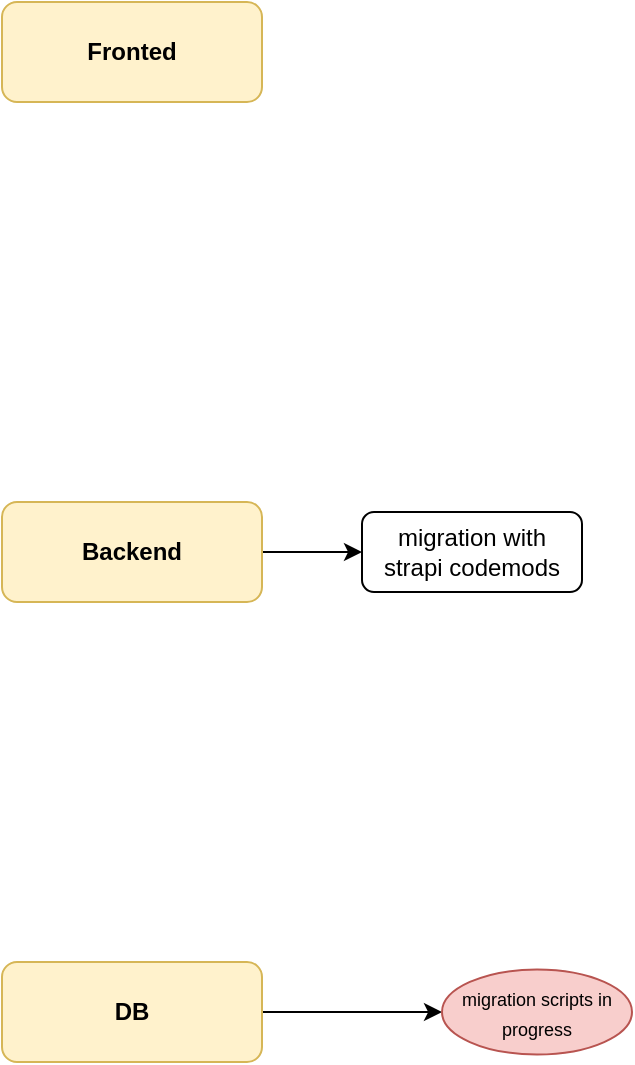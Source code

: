 <mxfile version="17.1.3" type="github">
  <diagram id="J4wC34Yu5fieh8alF0eG" name="Page-1">
    <mxGraphModel dx="1299" dy="836" grid="1" gridSize="10" guides="1" tooltips="1" connect="1" arrows="1" fold="1" page="1" pageScale="1" pageWidth="827" pageHeight="1169" math="0" shadow="0">
      <root>
        <mxCell id="0" />
        <mxCell id="1" parent="0" />
        <mxCell id="TM4qYt3Gy3iJOAzo3s-N-1" value="&lt;b&gt;Fronted&lt;/b&gt;" style="rounded=1;whiteSpace=wrap;html=1;fillColor=#fff2cc;strokeColor=#d6b656;" vertex="1" parent="1">
          <mxGeometry x="110" y="230" width="130" height="50" as="geometry" />
        </mxCell>
        <mxCell id="TM4qYt3Gy3iJOAzo3s-N-10" value="" style="edgeStyle=orthogonalEdgeStyle;rounded=0;orthogonalLoop=1;jettySize=auto;html=1;fontSize=9;" edge="1" parent="1" source="TM4qYt3Gy3iJOAzo3s-N-2" target="TM4qYt3Gy3iJOAzo3s-N-9">
          <mxGeometry relative="1" as="geometry" />
        </mxCell>
        <mxCell id="TM4qYt3Gy3iJOAzo3s-N-2" value="&lt;b&gt;Backend&lt;/b&gt;" style="rounded=1;whiteSpace=wrap;html=1;fillColor=#fff2cc;strokeColor=#d6b656;" vertex="1" parent="1">
          <mxGeometry x="110" y="480" width="130" height="50" as="geometry" />
        </mxCell>
        <mxCell id="TM4qYt3Gy3iJOAzo3s-N-6" value="" style="edgeStyle=orthogonalEdgeStyle;rounded=0;orthogonalLoop=1;jettySize=auto;html=1;" edge="1" parent="1" source="TM4qYt3Gy3iJOAzo3s-N-3" target="TM4qYt3Gy3iJOAzo3s-N-5">
          <mxGeometry relative="1" as="geometry" />
        </mxCell>
        <mxCell id="TM4qYt3Gy3iJOAzo3s-N-3" value="&lt;b&gt;DB&lt;/b&gt;" style="rounded=1;whiteSpace=wrap;html=1;fillColor=#fff2cc;strokeColor=#d6b656;" vertex="1" parent="1">
          <mxGeometry x="110" y="710" width="130" height="50" as="geometry" />
        </mxCell>
        <mxCell id="TM4qYt3Gy3iJOAzo3s-N-5" value="&lt;font style=&quot;font-size: 9px&quot;&gt;migration scripts in progress&lt;/font&gt;" style="ellipse;whiteSpace=wrap;html=1;fillColor=#f8cecc;strokeColor=#b85450;rounded=1;" vertex="1" parent="1">
          <mxGeometry x="330" y="713.75" width="95" height="42.5" as="geometry" />
        </mxCell>
        <mxCell id="TM4qYt3Gy3iJOAzo3s-N-9" value="migration with&lt;br&gt;strapi codemods" style="rounded=1;whiteSpace=wrap;html=1;strokeColor=default;" vertex="1" parent="1">
          <mxGeometry x="290" y="485" width="110" height="40" as="geometry" />
        </mxCell>
      </root>
    </mxGraphModel>
  </diagram>
</mxfile>
